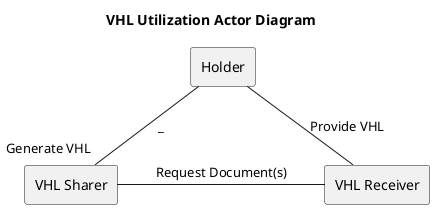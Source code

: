 
@startuml

top to bottom direction
skinparam nodesep 75

title VHL Utilization Actor Diagram

agent "Holder" as H
agent "VHL Sharer" as VHLS
agent "VHL Receiver" as VHLR

H -- VHLS : _"Generate VHL"
H -- VHLR : "Provide VHL"
VHLS -r- VHLR : "Request Document(s)"                                                                                                          
@enduml  
